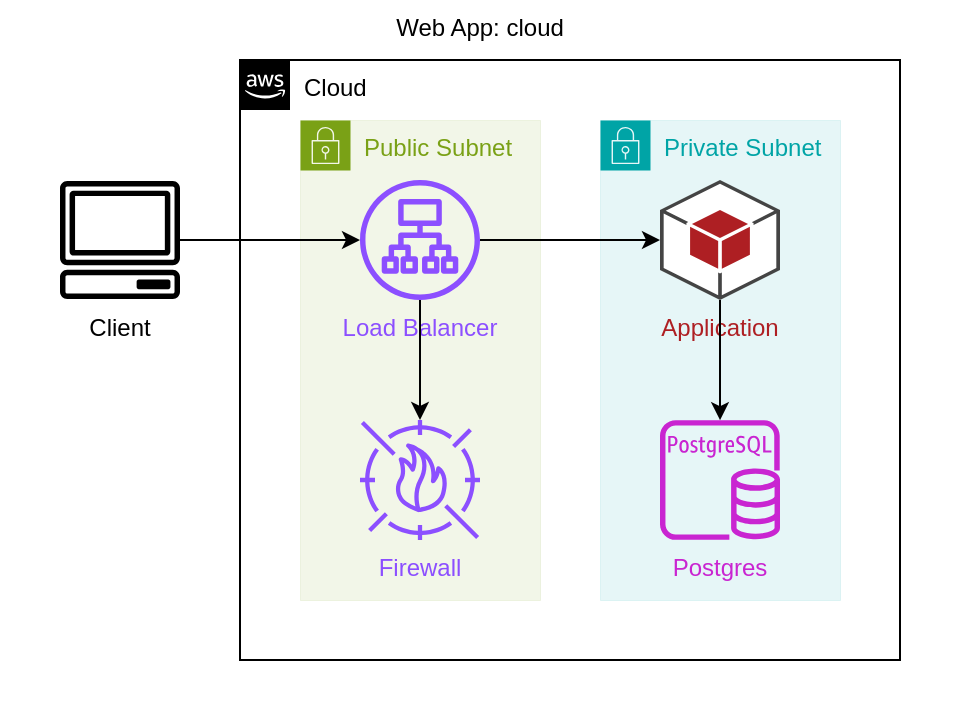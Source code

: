 <mxfile 
  version="25.0.2"
  >
  <diagram
    name="web-app-cloud"
    >
    <mxGraphModel
      grid="1" 
      gridSize="10" 
      guides="1" 
      tooltips="1" 
      connect="1" 
      arrows="1" 
      fold="1" 
      page="1" 
      pageScale="1" 
      pageWidth="1" 
      pageHeight="1" 
      math="0" 
      shadow="0"
      >
      <root>
        <mxCell
          id="page"
          />
        <mxCell
          id="root" 
          parent="page"
          />
        <mxCell
          style="align=center;strokeColor=none;verticalAlign=top;aspect=fixed" 
          id="cloud" 
          parent="root" 
          value="Web App: cloud" 
          vertex="1"
          >
          <mxGeometry
            as="geometry" 
            width="480" 
            height="360" 
            x="0" 
            y="0"
            />
          </mxCell>
        <mxCell
          style="shape=mxgraph.aws4.client;fillColor=#000000;verticalLabelPosition=bottom;verticalAlign=top;align=center;aspect=fixed" 
          id="client" 
          parent="cloud" 
          value="Client" 
          vertex="1"
          >
          <mxGeometry
            as="geometry" 
            width="60" 
            height="60" 
            x="30" 
            y="90"
            />
          </mxCell>
        <mxCell
          style="shape=mxgraph.aws4.group;align=left;spacingLeft=30;verticalAlign=top;aspect=fixed;grIcon=mxgraph.aws4.group_aws_cloud_alt" 
          id="aws_cloud_cloud" 
          parent="cloud" 
          value="Cloud" 
          vertex="1"
          >
          <mxGeometry
            as="geometry" 
            width="330" 
            height="300" 
            x="120" 
            y="30"
            />
          </mxCell>
        <mxCell
          style="shape=mxgraph.aws4.group;align=left;spacingLeft=30;verticalAlign=top;aspect=fixed;grIcon=mxgraph.aws4.group_region;strokeColor=#00A4A6;fontColor=#00A4A6;noLabel=1;opacity=0" 
          id="aws_region_region" 
          parent="aws_cloud_cloud" 
          value="Region" 
          vertex="1"
          >
          <mxGeometry
            as="geometry" 
            width="270" 
            height="240" 
            x="30" 
            y="30"
            />
          </mxCell>
        <mxCell
          style="shape=mxgraph.aws4.group;align=left;spacingLeft=30;verticalAlign=top;aspect=fixed;grIcon=mxgraph.aws4.group_vpc2;strokeColor=#8C4FFF;fontColor=#8C4FFF;noLabel=1;opacity=0" 
          id="vpcid1" 
          parent="aws_region_region" 
          value="Vpc" 
          vertex="1"
          >
          <mxGeometry
            as="geometry" 
            width="270" 
            height="240" 
            x="0" 
            y="0"
            />
          </mxCell>
        <mxCell
          style="shape=mxgraph.aws4.group;align=left;spacingLeft=30;verticalAlign=top;aspect=fixed;grIcon=mxgraph.aws4.group_security_group;fillColor=#F2F6E8;strokeWidth=0;strokeColor=#7AA116;fontColor=#7AA116" 
          id="aws_subnet_publicsubnet" 
          parent="vpcid1" 
          value="Public Subnet" 
          vertex="1"
          >
          <mxGeometry
            as="geometry" 
            width="120" 
            height="240" 
            x="0" 
            y="0"
            />
          </mxCell>
        <mxCell
          style="shape=mxgraph.aws4.application_load_balancer;fillColor=#8C4FFF;verticalLabelPosition=bottom;verticalAlign=top;align=center;aspect=fixed;strokeColor=#8C4FFF;fontColor=#8C4FFF" 
          id="aws_lb_loadbalancer" 
          parent="aws_subnet_publicsubnet" 
          value="Load Balancer" 
          vertex="1"
          >
          <mxGeometry
            as="geometry" 
            width="60" 
            height="60" 
            x="30" 
            y="30"
            />
          </mxCell>
        <mxCell
          style="shape=mxgraph.aws4.waf;fillColor=#8C4FFF;verticalLabelPosition=bottom;verticalAlign=top;align=center;aspect=fixed;strokeColor=#8C4FFF;fontColor=#8C4FFF" 
          id="firewall" 
          parent="aws_subnet_publicsubnet" 
          value="Firewall" 
          vertex="1"
          >
          <mxGeometry
            as="geometry" 
            width="60" 
            height="60" 
            x="30" 
            y="150"
            />
          </mxCell>
        <mxCell
          style="shape=mxgraph.aws4.group;align=left;spacingLeft=30;verticalAlign=top;aspect=fixed;grIcon=mxgraph.aws4.group_security_group;fillColor=#E6F6F7;strokeWidth=0;strokeColor=#00A4A6;fontColor=#00A4A6" 
          id="aws_subnet_privatesubnet" 
          parent="vpcid1" 
          value="Private Subnet" 
          vertex="1"
          >
          <mxGeometry
            as="geometry" 
            width="120" 
            height="240" 
            x="150" 
            y="0"
            />
          </mxCell>
        <mxCell
          style="shape=mxgraph.aws3.android;fillColor=#AE1F23;verticalLabelPosition=bottom;verticalAlign=top;align=center;aspect=fixed;strokeColor=#AE1F23;fontColor=#AE1F23" 
          id="aws_instance_application" 
          parent="aws_subnet_privatesubnet" 
          value="Application" 
          vertex="1"
          >
          <mxGeometry
            as="geometry" 
            width="60" 
            height="60" 
            x="30" 
            y="30"
            />
          </mxCell>
        <mxCell
          style="shape=mxgraph.aws4.rds_postgresql_instance;fillColor=#C925D1;verticalLabelPosition=bottom;verticalAlign=top;align=center;aspect=fixed;strokeColor=#C925D1;fontColor=#C925D1" 
          id="aws_db_instance_postgres" 
          parent="aws_subnet_privatesubnet" 
          value="Postgres" 
          vertex="1"
          >
          <mxGeometry
            as="geometry" 
            width="60" 
            height="60" 
            x="30" 
            y="150"
            />
          </mxCell>
        <mxCell
          id="dependency" 
          source="aws_lb_loadbalancer" 
          target="firewall" 
          parent="root" 
          edge="1" 
          style="edgeStyle=orthogonalEdgeStyle;rounded=1;orthogonalLoop=1;jettySize=auto;html=1"
          >
          <mxGeometry
            relative="1" 
            as="geometry"
            >
            <Array
              as="points"
              >
              <mxPoint
                x="210" 
                y="180"
                />
              <mxPoint
                x="210" 
                y="180"
                />
              </Array>
            </mxGeometry>
          </mxCell>
        <mxCell
          id="dependency_2" 
          source="aws_lb_loadbalancer" 
          target="aws_instance_application" 
          parent="root" 
          edge="1" 
          style="edgeStyle=orthogonalEdgeStyle;rounded=1;orthogonalLoop=1;jettySize=auto;html=1"
          >
          <mxGeometry
            relative="1" 
            as="geometry"
            >
            <Array
              as="points"
              >
              <mxPoint
                x="285" 
                y="120"
                />
              <mxPoint
                x="285" 
                y="120"
                />
              </Array>
            </mxGeometry>
          </mxCell>
        <mxCell
          id="dependency_3" 
          source="client" 
          target="aws_lb_loadbalancer" 
          parent="root" 
          edge="1" 
          style="edgeStyle=orthogonalEdgeStyle;rounded=1;orthogonalLoop=1;jettySize=auto;html=1"
          >
          <mxGeometry
            relative="1" 
            as="geometry"
            >
            <Array
              as="points"
              >
              <mxPoint
                x="135" 
                y="120"
                />
              <mxPoint
                x="135" 
                y="120"
                />
              </Array>
            </mxGeometry>
          </mxCell>
        <mxCell
          id="dependency_4" 
          source="aws_instance_application" 
          target="aws_db_instance_postgres" 
          parent="root" 
          edge="1" 
          style="edgeStyle=orthogonalEdgeStyle;rounded=1;orthogonalLoop=1;jettySize=auto;html=1"
          >
          <mxGeometry
            relative="1" 
            as="geometry"
            >
            <Array
              as="points"
              >
              <mxPoint
                x="360" 
                y="180"
                />
              <mxPoint
                x="360" 
                y="180"
                />
              </Array>
            </mxGeometry>
          </mxCell>
        </root>
      </mxGraphModel>
    </diagram>
  </mxfile>